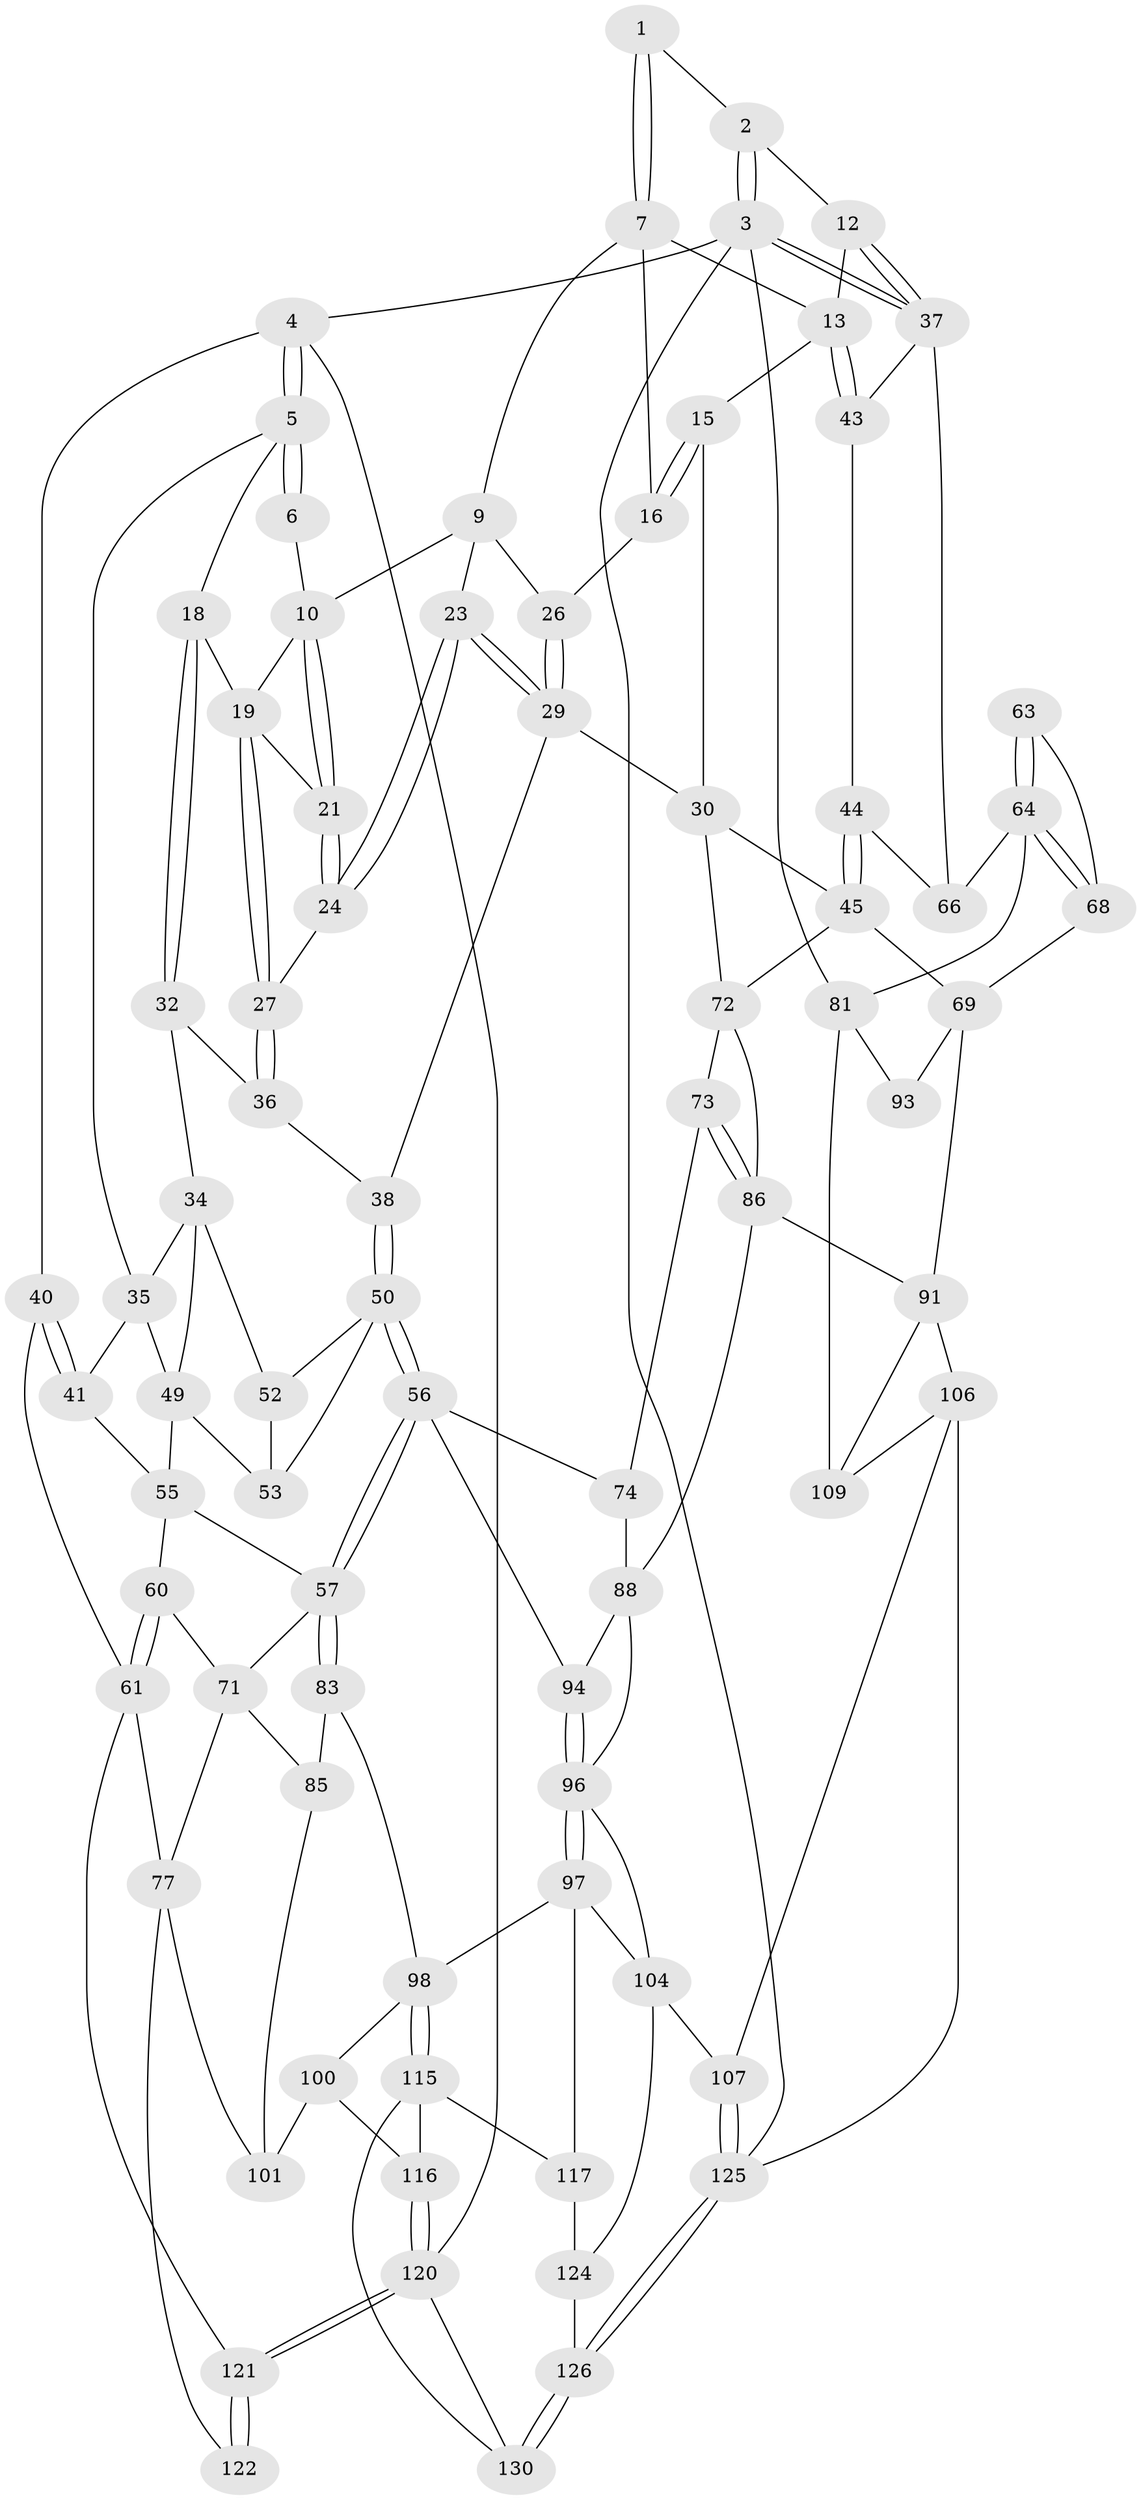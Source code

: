 // original degree distribution, {3: 0.03076923076923077, 4: 0.23846153846153847, 6: 0.25384615384615383, 5: 0.47692307692307695}
// Generated by graph-tools (version 1.1) at 2025/42/03/06/25 10:42:34]
// undirected, 79 vertices, 170 edges
graph export_dot {
graph [start="1"]
  node [color=gray90,style=filled];
  1 [pos="+0.4270039016915218+0"];
  2 [pos="+0.7660407642945135+0"];
  3 [pos="+1+0",super="+80"];
  4 [pos="+0+0",super="+95"];
  5 [pos="+0+0",super="+17"];
  6 [pos="+0.2526426177113406+0"];
  7 [pos="+0.4286867385837988+0",super="+8"];
  9 [pos="+0.4111956181922165+0.015852422749871895",super="+22"];
  10 [pos="+0.310953922862144+0.10643139939402815",super="+11"];
  12 [pos="+0.7387258710223766+0.1535666343199591"];
  13 [pos="+0.7347046718661222+0.1810860534367873",super="+14"];
  15 [pos="+0.6748330391599318+0.19579081806701304",super="+28"];
  16 [pos="+0.5348340009687516+0.14436312113947375",super="+25"];
  18 [pos="+0.14057652667960488+0.17397829946598808"];
  19 [pos="+0.14638078025266812+0.1716100763570408",super="+20"];
  21 [pos="+0.2771871040287715+0.17163062026283335"];
  23 [pos="+0.31118085445280147+0.2302881106672082"];
  24 [pos="+0.3076080857189868+0.2293305918110712"];
  26 [pos="+0.4348868141609829+0.18078917209027134"];
  27 [pos="+0.28368461382467913+0.23893305796278896"];
  29 [pos="+0.4007108973820777+0.3103722345635871",super="+31"];
  30 [pos="+0.5131051759244785+0.38184524789438384",super="+46"];
  32 [pos="+0.17692127723601894+0.2802232028481708",super="+33"];
  34 [pos="+0.12807982782020932+0.3340392440922826",super="+48"];
  35 [pos="+0.048750658987107606+0.24892698177162795",super="+42"];
  36 [pos="+0.22085983514833446+0.289549117329558",super="+39"];
  37 [pos="+1+0",super="+47"];
  38 [pos="+0.33828205021617047+0.4777085124699916"];
  40 [pos="+0+0.3120391599778973",super="+62"];
  41 [pos="+0+0.31667638363934764"];
  43 [pos="+0.7641854037767591+0.20694261664213703"];
  44 [pos="+0.7972032923539821+0.3987901820673032"];
  45 [pos="+0.7934251845507801+0.40218394293037873",super="+70"];
  49 [pos="+0+0.3288728361582657",super="+54"];
  50 [pos="+0.32668492306597885+0.5000935843306491",super="+51"];
  52 [pos="+0.11879044224354343+0.35883348513980945"];
  53 [pos="+0.09092168187806832+0.41857292480078057"];
  55 [pos="+0.07142121310600373+0.4483617400400228",super="+59"];
  56 [pos="+0.3223458417660311+0.5171798766600252",super="+75"];
  57 [pos="+0.31701569915164507+0.5231196745281664",super="+58"];
  60 [pos="+0.061138925005654224+0.47804599693535726"];
  61 [pos="+0+0.7158291128791402",super="+78"];
  63 [pos="+0.8746697528595657+0.49695588892155956"];
  64 [pos="+1+0.5777571621644441",super="+65"];
  66 [pos="+1+0.36229196059117763",super="+67"];
  68 [pos="+0.872232648176694+0.5753128558724561"];
  69 [pos="+0.8207592565296101+0.6011156145094076",super="+90"];
  71 [pos="+0.1283795893571488+0.5401727750113104",super="+76"];
  72 [pos="+0.6059210339140645+0.526737490604269",super="+79"];
  73 [pos="+0.5922981134287792+0.5634831905758115"];
  74 [pos="+0.5699867272154981+0.5820114547955662"];
  77 [pos="+0+0.7244989538945753",super="+113"];
  81 [pos="+1+0.8215472881222546",super="+82"];
  83 [pos="+0.3096812233307015+0.5392447712958309",super="+84"];
  85 [pos="+0+0.7182132421211398",super="+102"];
  86 [pos="+0.6753078201855722+0.7095596464919856",super="+87"];
  88 [pos="+0.6149844647448452+0.7210665398367315",super="+89"];
  91 [pos="+0.7100289067202258+0.7515717229246278",super="+92"];
  93 [pos="+0.919928135950666+0.7186854059760072"];
  94 [pos="+0.47452735815429337+0.6771868302937776"];
  96 [pos="+0.4761805933733279+0.7200279463798195",super="+103"];
  97 [pos="+0.36588346170480185+0.7904394198044027",super="+105"];
  98 [pos="+0.3515925230090721+0.7928422949429555",super="+99"];
  100 [pos="+0.30498763594211165+0.7856771878465563",super="+114"];
  101 [pos="+0.23935394407892874+0.786867610621683",super="+112"];
  104 [pos="+0.5306175466772596+0.8381322970839251",super="+108"];
  106 [pos="+0.6842499631629442+0.8113050305471063",super="+111"];
  107 [pos="+0.6782823781754984+0.8183625441115511"];
  109 [pos="+0.802698940639231+0.754012199774687",super="+110"];
  115 [pos="+0.3534190714284578+0.8487780869542298",super="+119"];
  116 [pos="+0.24182695961402018+0.9469675938106873"];
  117 [pos="+0.5005433151587776+0.8706486047686289",super="+118"];
  120 [pos="+0.21510361911195602+1",super="+129"];
  121 [pos="+0.12605627868288927+0.9896241243054278",super="+123"];
  122 [pos="+0.15159412329390218+0.9009332896676492"];
  124 [pos="+0.5980490392872083+0.9327131453230176",super="+127"];
  125 [pos="+0.742599023060416+1",super="+128"];
  126 [pos="+0.635133071088827+1"];
  130 [pos="+0.30830115886969073+1"];
  1 -- 2;
  1 -- 7;
  1 -- 7;
  2 -- 3;
  2 -- 3;
  2 -- 12;
  3 -- 4 [weight=2];
  3 -- 37;
  3 -- 37;
  3 -- 81;
  3 -- 125;
  4 -- 5;
  4 -- 5;
  4 -- 40 [weight=2];
  4 -- 120;
  5 -- 6;
  5 -- 6;
  5 -- 18;
  5 -- 35;
  6 -- 10;
  7 -- 16;
  7 -- 9;
  7 -- 13;
  9 -- 10;
  9 -- 26;
  9 -- 23;
  10 -- 21;
  10 -- 21;
  10 -- 19;
  12 -- 13;
  12 -- 37;
  12 -- 37;
  13 -- 43;
  13 -- 43;
  13 -- 15;
  15 -- 16 [weight=2];
  15 -- 16;
  15 -- 30;
  16 -- 26;
  18 -- 19;
  18 -- 32;
  18 -- 32;
  19 -- 27;
  19 -- 27;
  19 -- 21;
  21 -- 24;
  21 -- 24;
  23 -- 24;
  23 -- 24;
  23 -- 29;
  23 -- 29;
  24 -- 27;
  26 -- 29;
  26 -- 29;
  27 -- 36;
  27 -- 36;
  29 -- 38;
  29 -- 30;
  30 -- 72;
  30 -- 45;
  32 -- 36 [weight=2];
  32 -- 34;
  34 -- 35;
  34 -- 49;
  34 -- 52;
  35 -- 41;
  35 -- 49;
  36 -- 38;
  37 -- 66;
  37 -- 43;
  38 -- 50;
  38 -- 50;
  40 -- 41;
  40 -- 41;
  40 -- 61;
  41 -- 55;
  43 -- 44;
  44 -- 45;
  44 -- 45;
  44 -- 66;
  45 -- 69;
  45 -- 72;
  49 -- 53;
  49 -- 55;
  50 -- 56;
  50 -- 56;
  50 -- 52;
  50 -- 53;
  52 -- 53;
  55 -- 60;
  55 -- 57;
  56 -- 57;
  56 -- 57;
  56 -- 74;
  56 -- 94;
  57 -- 83;
  57 -- 83;
  57 -- 71;
  60 -- 61;
  60 -- 61;
  60 -- 71;
  61 -- 77;
  61 -- 121;
  63 -- 64;
  63 -- 64;
  63 -- 68;
  64 -- 68;
  64 -- 68;
  64 -- 66;
  64 -- 81;
  68 -- 69;
  69 -- 91;
  69 -- 93;
  71 -- 77;
  71 -- 85;
  72 -- 73;
  72 -- 86;
  73 -- 74;
  73 -- 86;
  73 -- 86;
  74 -- 88;
  77 -- 101;
  77 -- 122;
  81 -- 109;
  81 -- 93;
  83 -- 98;
  83 -- 85 [weight=2];
  85 -- 101;
  86 -- 88;
  86 -- 91;
  88 -- 94;
  88 -- 96;
  91 -- 109;
  91 -- 106;
  94 -- 96;
  94 -- 96;
  96 -- 97;
  96 -- 97;
  96 -- 104;
  97 -- 98;
  97 -- 104;
  97 -- 117;
  98 -- 115;
  98 -- 115;
  98 -- 100;
  100 -- 101 [weight=2];
  100 -- 116;
  104 -- 107;
  104 -- 124;
  106 -- 107;
  106 -- 109;
  106 -- 125;
  107 -- 125;
  107 -- 125;
  115 -- 116;
  115 -- 130;
  115 -- 117;
  116 -- 120;
  116 -- 120;
  117 -- 124 [weight=2];
  120 -- 121;
  120 -- 121;
  120 -- 130;
  121 -- 122 [weight=2];
  121 -- 122;
  124 -- 126;
  125 -- 126;
  125 -- 126;
  126 -- 130;
  126 -- 130;
}
